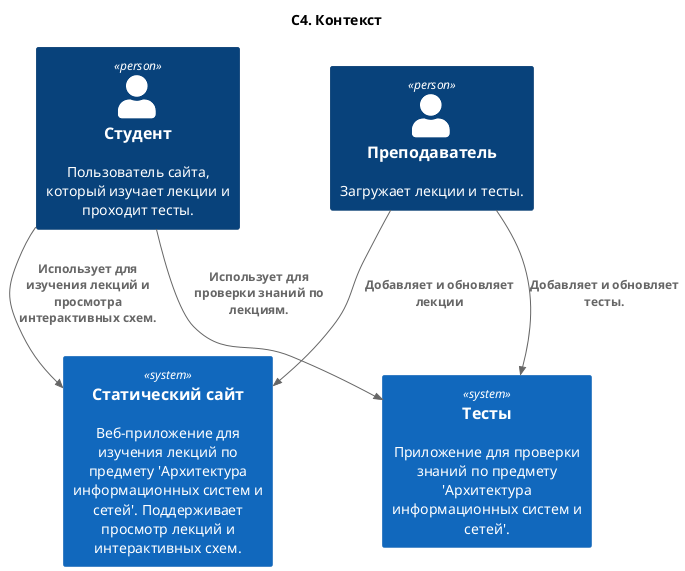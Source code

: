 @startuml
title "C4. Контекст"

!include <C4/C4_Container>

Person(student, "Студент", "Пользователь сайта, который изучает лекции и проходит тесты.")
Person(lector, "Преподаватель", "Загружает лекции и тесты.")

System(sait, "Статический сайт", "Веб-приложение для изучения лекций по предмету 'Архитектура информационных систем и сетей'. Поддерживает просмотр лекций и интерактивных схем.")
System(test, "Тесты", "Приложение для проверки знаний по предмету 'Архитектура информационных систем и сетей'.")

Rel(student, sait, "Использует для изучения лекций и просмотра интерактивных схем.")
Rel(lector, sait, "Добавляет и обновляет лекции")
Rel(lector, test, "Добавляет и обновляет тесты.")
Rel(student, test, "Использует для проверки знаний по лекциям.")

@enduml